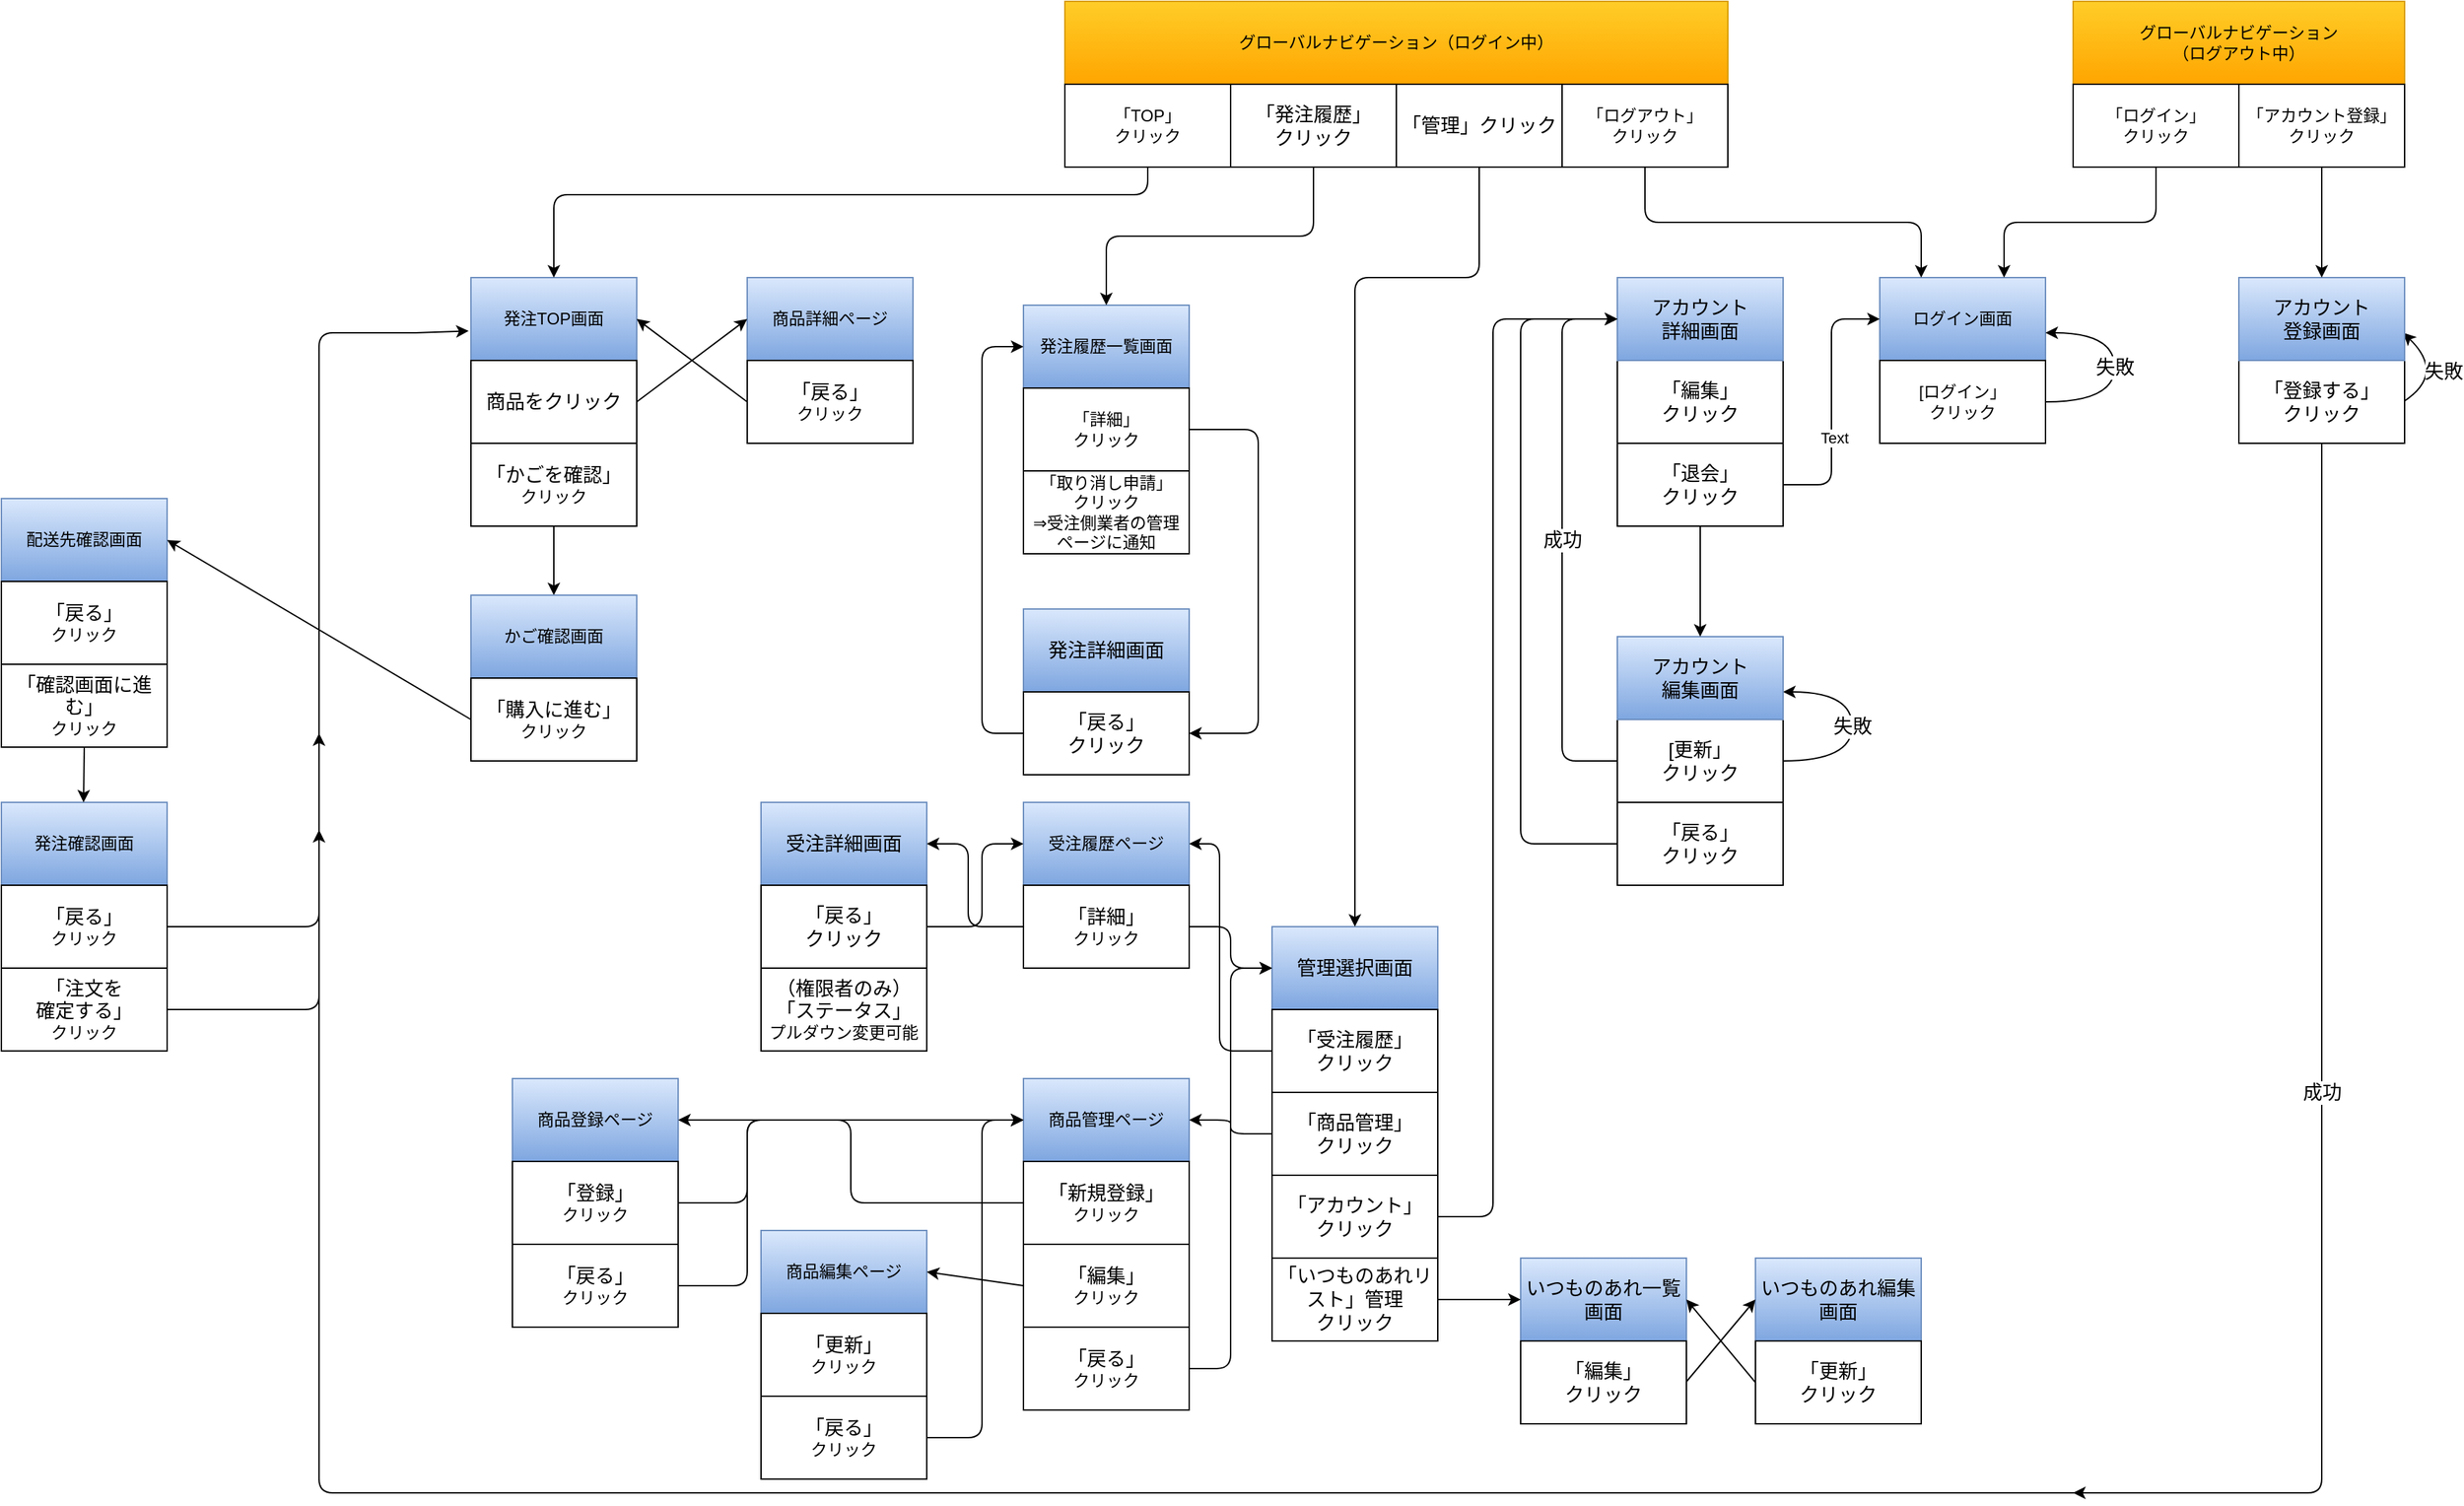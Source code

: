 <mxfile>
    <diagram id="MjmMw98HuR0RER6gY7It" name="ページ1">
        <mxGraphModel dx="1882" dy="430" grid="1" gridSize="10" guides="1" tooltips="1" connect="1" arrows="1" fold="1" page="1" pageScale="1" pageWidth="1169" pageHeight="827" background="none" math="0" shadow="0">
            <root>
                <mxCell id="0"/>
                <mxCell id="1" parent="0"/>
                <mxCell id="83" value="" style="edgeStyle=elbowEdgeStyle;elbow=horizontal;endArrow=none;html=1;fontSize=14;startArrow=none;" parent="1" edge="1">
                    <mxGeometry width="50" height="50" relative="1" as="geometry">
                        <mxPoint x="910" y="1120" as="sourcePoint"/>
                        <mxPoint x="-320" y="280" as="targetPoint"/>
                        <Array as="points">
                            <mxPoint x="-390" y="740"/>
                            <mxPoint x="-400" y="290"/>
                            <mxPoint x="-390" y="500"/>
                        </Array>
                    </mxGeometry>
                </mxCell>
                <mxCell id="2" value="グローバルナビゲーション（ログイン中）" style="rounded=0;whiteSpace=wrap;html=1;fillColor=#ffcd28;strokeColor=#d79b00;gradientColor=#ffa500;" parent="1" vertex="1">
                    <mxGeometry x="150" y="40" width="480" height="60" as="geometry"/>
                </mxCell>
                <mxCell id="3" value="「TOP」&lt;br&gt;クリック" style="rounded=0;whiteSpace=wrap;html=1;" parent="1" vertex="1">
                    <mxGeometry x="150" y="100" width="120" height="60" as="geometry"/>
                </mxCell>
                <mxCell id="6" value="「ログアウト」&lt;br&gt;クリック" style="rounded=0;whiteSpace=wrap;html=1;" parent="1" vertex="1">
                    <mxGeometry x="510" y="100" width="120" height="60" as="geometry"/>
                </mxCell>
                <mxCell id="7" value="グローバルナビゲーション&lt;br&gt;（ログアウト中）" style="rounded=0;whiteSpace=wrap;html=1;fillColor=#ffcd28;gradientColor=#ffa500;strokeColor=#d79b00;" parent="1" vertex="1">
                    <mxGeometry x="880" y="40" width="240" height="60" as="geometry"/>
                </mxCell>
                <mxCell id="8" value="「アカウント登録」&lt;br&gt;クリック" style="rounded=0;whiteSpace=wrap;html=1;" parent="1" vertex="1">
                    <mxGeometry x="1000" y="100" width="120" height="60" as="geometry"/>
                </mxCell>
                <mxCell id="9" value="「ログイン」&lt;br&gt;クリック" style="rounded=0;whiteSpace=wrap;html=1;" parent="1" vertex="1">
                    <mxGeometry x="880" y="100" width="120" height="60" as="geometry"/>
                </mxCell>
                <mxCell id="11" value="発注TOP画面" style="rounded=0;whiteSpace=wrap;html=1;fillColor=#dae8fc;gradientColor=#7ea6e0;strokeColor=#6c8ebf;" parent="1" vertex="1">
                    <mxGeometry x="-280" y="240" width="120" height="60" as="geometry"/>
                </mxCell>
                <mxCell id="12" value="&lt;span style=&quot;font-size: 14px&quot;&gt;商品をクリック&lt;/span&gt;" style="rounded=0;whiteSpace=wrap;html=1;" parent="1" vertex="1">
                    <mxGeometry x="-280" y="300" width="120" height="60" as="geometry"/>
                </mxCell>
                <mxCell id="15" value="ログイン画面" style="rounded=0;whiteSpace=wrap;html=1;fillColor=#dae8fc;gradientColor=#7ea6e0;strokeColor=#6c8ebf;" parent="1" vertex="1">
                    <mxGeometry x="740" y="240" width="120" height="60" as="geometry"/>
                </mxCell>
                <mxCell id="16" value="[ログイン」&lt;br&gt;クリック" style="rounded=0;whiteSpace=wrap;html=1;" parent="1" vertex="1">
                    <mxGeometry x="740" y="300" width="120" height="60" as="geometry"/>
                </mxCell>
                <mxCell id="18" value="" style="edgeStyle=elbowEdgeStyle;elbow=vertical;endArrow=classic;html=1;entryX=0.75;entryY=0;entryDx=0;entryDy=0;exitX=0.5;exitY=1;exitDx=0;exitDy=0;" parent="1" source="9" target="15" edge="1">
                    <mxGeometry width="50" height="50" relative="1" as="geometry">
                        <mxPoint x="780" y="390" as="sourcePoint"/>
                        <mxPoint x="830" y="340" as="targetPoint"/>
                    </mxGeometry>
                </mxCell>
                <mxCell id="21" value="" style="edgeStyle=elbowEdgeStyle;elbow=vertical;endArrow=classic;html=1;entryX=0.25;entryY=0;entryDx=0;entryDy=0;exitX=0.5;exitY=1;exitDx=0;exitDy=0;" parent="1" source="6" target="15" edge="1">
                    <mxGeometry width="50" height="50" relative="1" as="geometry">
                        <mxPoint x="780" y="390" as="sourcePoint"/>
                        <mxPoint x="830" y="340" as="targetPoint"/>
                    </mxGeometry>
                </mxCell>
                <mxCell id="22" value="&lt;font style=&quot;font-size: 14px&quot;&gt;失敗&lt;/font&gt;" style="curved=1;endArrow=classic;html=1;" parent="1" edge="1">
                    <mxGeometry width="50" height="50" relative="1" as="geometry">
                        <mxPoint x="670" y="590" as="sourcePoint"/>
                        <mxPoint x="670" y="540" as="targetPoint"/>
                        <Array as="points">
                            <mxPoint x="720" y="590"/>
                            <mxPoint x="720" y="540"/>
                            <mxPoint x="670" y="540"/>
                        </Array>
                    </mxGeometry>
                </mxCell>
                <mxCell id="24" value="&lt;font style=&quot;font-size: 14px&quot;&gt;失敗&lt;/font&gt;" style="curved=1;endArrow=classic;html=1;" parent="1" edge="1">
                    <mxGeometry width="50" height="50" relative="1" as="geometry">
                        <mxPoint x="860" y="330" as="sourcePoint"/>
                        <mxPoint x="860" y="280" as="targetPoint"/>
                        <Array as="points">
                            <mxPoint x="910" y="330"/>
                            <mxPoint x="910" y="280"/>
                            <mxPoint x="860" y="280"/>
                        </Array>
                    </mxGeometry>
                </mxCell>
                <mxCell id="25" value="&lt;font style=&quot;font-size: 14px&quot;&gt;失敗&lt;/font&gt;" style="curved=1;endArrow=classic;html=1;" parent="1" edge="1">
                    <mxGeometry width="50" height="50" relative="1" as="geometry">
                        <mxPoint x="1119" y="330" as="sourcePoint"/>
                        <mxPoint x="1119" y="280" as="targetPoint"/>
                        <Array as="points">
                            <mxPoint x="1150" y="310"/>
                            <mxPoint x="1119" y="280"/>
                        </Array>
                    </mxGeometry>
                </mxCell>
                <mxCell id="26" value="「登録する」&lt;br&gt;クリック" style="rounded=0;whiteSpace=wrap;html=1;fontSize=14;" parent="1" vertex="1">
                    <mxGeometry x="1000" y="300" width="120" height="60" as="geometry"/>
                </mxCell>
                <mxCell id="27" value="アカウント&lt;br&gt;登録画面" style="rounded=0;whiteSpace=wrap;html=1;fontSize=14;fillColor=#dae8fc;gradientColor=#7ea6e0;strokeColor=#6c8ebf;" parent="1" vertex="1">
                    <mxGeometry x="1000" y="240" width="120" height="60" as="geometry"/>
                </mxCell>
                <mxCell id="29" value="" style="endArrow=classic;html=1;fontSize=14;exitX=0.5;exitY=1;exitDx=0;exitDy=0;entryX=0.5;entryY=0;entryDx=0;entryDy=0;" parent="1" source="8" target="27" edge="1">
                    <mxGeometry width="50" height="50" relative="1" as="geometry">
                        <mxPoint x="990" y="380" as="sourcePoint"/>
                        <mxPoint x="1040" y="330" as="targetPoint"/>
                    </mxGeometry>
                </mxCell>
                <mxCell id="34" value="成功" style="edgeStyle=elbowEdgeStyle;elbow=horizontal;endArrow=classic;html=1;fontSize=14;exitX=0.5;exitY=1;exitDx=0;exitDy=0;" parent="1" source="26" edge="1">
                    <mxGeometry width="50" height="50" relative="1" as="geometry">
                        <mxPoint x="850" y="580" as="sourcePoint"/>
                        <mxPoint x="880" y="1120" as="targetPoint"/>
                        <Array as="points">
                            <mxPoint x="1060" y="830"/>
                            <mxPoint x="1060" y="720"/>
                        </Array>
                    </mxGeometry>
                </mxCell>
                <mxCell id="36" value="「編集」&lt;br&gt;クリック" style="rounded=0;whiteSpace=wrap;html=1;fontSize=14;" parent="1" vertex="1">
                    <mxGeometry x="550" y="300" width="120" height="60" as="geometry"/>
                </mxCell>
                <mxCell id="37" value="アカウント&lt;br&gt;詳細画面" style="rounded=0;whiteSpace=wrap;html=1;fontSize=14;fillColor=#dae8fc;strokeColor=#6c8ebf;gradientColor=#7ea6e0;" parent="1" vertex="1">
                    <mxGeometry x="550" y="240" width="120" height="60" as="geometry"/>
                </mxCell>
                <mxCell id="38" value="[更新」&lt;br&gt;クリック" style="rounded=0;whiteSpace=wrap;html=1;fontSize=14;" parent="1" vertex="1">
                    <mxGeometry x="550" y="560" width="120" height="60" as="geometry"/>
                </mxCell>
                <mxCell id="39" value="アカウント&lt;br&gt;編集画面" style="rounded=0;whiteSpace=wrap;html=1;fontSize=14;fillColor=#dae8fc;gradientColor=#7ea6e0;strokeColor=#6c8ebf;" parent="1" vertex="1">
                    <mxGeometry x="550" y="500" width="120" height="60" as="geometry"/>
                </mxCell>
                <mxCell id="40" value="「戻る」&lt;br&gt;クリック" style="rounded=0;whiteSpace=wrap;html=1;fontSize=14;" parent="1" vertex="1">
                    <mxGeometry x="550" y="620" width="120" height="60" as="geometry"/>
                </mxCell>
                <mxCell id="41" value="" style="endArrow=classic;html=1;fontSize=14;exitX=0.5;exitY=1;exitDx=0;exitDy=0;entryX=0.5;entryY=0;entryDx=0;entryDy=0;" parent="1" source="mN-mmOCK-x9OEGZpuf1X-58" target="39" edge="1">
                    <mxGeometry width="50" height="50" relative="1" as="geometry">
                        <mxPoint x="610" y="440" as="sourcePoint"/>
                        <mxPoint x="660" y="370" as="targetPoint"/>
                    </mxGeometry>
                </mxCell>
                <mxCell id="43" value="" style="edgeStyle=elbowEdgeStyle;elbow=horizontal;endArrow=classic;html=1;fontSize=14;exitX=0;exitY=0.5;exitDx=0;exitDy=0;entryX=0;entryY=0.5;entryDx=0;entryDy=0;" parent="1" source="40" target="37" edge="1">
                    <mxGeometry width="50" height="50" relative="1" as="geometry">
                        <mxPoint x="610" y="340" as="sourcePoint"/>
                        <mxPoint x="660" y="290" as="targetPoint"/>
                        <Array as="points">
                            <mxPoint x="480" y="420"/>
                        </Array>
                    </mxGeometry>
                </mxCell>
                <mxCell id="44" value="成功" style="edgeStyle=elbowEdgeStyle;elbow=horizontal;endArrow=classic;html=1;fontSize=14;entryX=0;entryY=0.5;entryDx=0;entryDy=0;exitX=0;exitY=0.5;exitDx=0;exitDy=0;" parent="1" source="38" target="37" edge="1">
                    <mxGeometry width="50" height="50" relative="1" as="geometry">
                        <mxPoint x="610" y="340" as="sourcePoint"/>
                        <mxPoint x="660" y="290" as="targetPoint"/>
                        <Array as="points">
                            <mxPoint x="510" y="390"/>
                        </Array>
                    </mxGeometry>
                </mxCell>
                <mxCell id="mN-mmOCK-x9OEGZpuf1X-46" value="発注詳細画面" style="rounded=0;whiteSpace=wrap;html=1;fontSize=14;fillColor=#dae8fc;gradientColor=#7ea6e0;strokeColor=#6c8ebf;" parent="1" vertex="1">
                    <mxGeometry x="120" y="480" width="120" height="60" as="geometry"/>
                </mxCell>
                <mxCell id="mN-mmOCK-x9OEGZpuf1X-47" value="「戻る」&lt;br&gt;クリック" style="rounded=0;whiteSpace=wrap;html=1;fontSize=14;" parent="1" vertex="1">
                    <mxGeometry x="120" y="540" width="120" height="60" as="geometry"/>
                </mxCell>
                <mxCell id="mN-mmOCK-x9OEGZpuf1X-53" value="管理選択画面" style="rounded=0;whiteSpace=wrap;html=1;fontSize=14;fillColor=#dae8fc;gradientColor=#7ea6e0;strokeColor=#6c8ebf;" parent="1" vertex="1">
                    <mxGeometry x="300" y="710" width="120" height="60" as="geometry"/>
                </mxCell>
                <mxCell id="mN-mmOCK-x9OEGZpuf1X-58" value="「退会」&lt;br&gt;クリック" style="rounded=0;whiteSpace=wrap;html=1;fontSize=14;" parent="1" vertex="1">
                    <mxGeometry x="550" y="360" width="120" height="60" as="geometry"/>
                </mxCell>
                <mxCell id="mN-mmOCK-x9OEGZpuf1X-59" value="" style="edgeStyle=elbowEdgeStyle;elbow=horizontal;endArrow=classic;html=1;fontSize=14;entryX=0;entryY=0.5;entryDx=0;entryDy=0;exitX=1;exitY=0.5;exitDx=0;exitDy=0;" parent="1" source="mN-mmOCK-x9OEGZpuf1X-58" target="15" edge="1">
                    <mxGeometry width="50" height="50" relative="1" as="geometry">
                        <mxPoint x="710" y="460" as="sourcePoint"/>
                        <mxPoint x="760" y="410" as="targetPoint"/>
                    </mxGeometry>
                </mxCell>
                <mxCell id="56" value="Text" style="edgeLabel;html=1;align=center;verticalAlign=middle;resizable=0;points=[];" parent="mN-mmOCK-x9OEGZpuf1X-59" vertex="1" connectable="0">
                    <mxGeometry x="-0.267" y="-2" relative="1" as="geometry">
                        <mxPoint as="offset"/>
                    </mxGeometry>
                </mxCell>
                <mxCell id="mN-mmOCK-x9OEGZpuf1X-61" value="「管理」クリック" style="rounded=0;whiteSpace=wrap;html=1;fontSize=14;" parent="1" vertex="1">
                    <mxGeometry x="390" y="100" width="120" height="60" as="geometry"/>
                </mxCell>
                <mxCell id="mN-mmOCK-x9OEGZpuf1X-68" value="" style="edgeStyle=elbowEdgeStyle;elbow=vertical;endArrow=classic;html=1;fontSize=14;entryX=0.5;entryY=0;entryDx=0;entryDy=0;exitX=0.5;exitY=1;exitDx=0;exitDy=0;" parent="1" source="mN-mmOCK-x9OEGZpuf1X-61" target="mN-mmOCK-x9OEGZpuf1X-53" edge="1">
                    <mxGeometry width="50" height="50" relative="1" as="geometry">
                        <mxPoint x="90" y="450" as="sourcePoint"/>
                        <mxPoint x="140" y="400" as="targetPoint"/>
                        <Array as="points">
                            <mxPoint x="420" y="240"/>
                        </Array>
                    </mxGeometry>
                </mxCell>
                <mxCell id="mN-mmOCK-x9OEGZpuf1X-69" value="" style="edgeStyle=elbowEdgeStyle;elbow=vertical;endArrow=classic;html=1;fontSize=14;entryX=0.5;entryY=0;entryDx=0;entryDy=0;exitX=0.5;exitY=1;exitDx=0;exitDy=0;startArrow=none;" parent="1" source="3" target="11" edge="1">
                    <mxGeometry width="50" height="50" relative="1" as="geometry">
                        <mxPoint x="300" y="160" as="sourcePoint"/>
                        <mxPoint x="230" y="240" as="targetPoint"/>
                        <Array as="points">
                            <mxPoint x="50" y="180"/>
                        </Array>
                    </mxGeometry>
                </mxCell>
                <mxCell id="50" value="発注履歴一覧画面" style="rounded=0;whiteSpace=wrap;html=1;fillColor=#dae8fc;gradientColor=#7ea6e0;strokeColor=#6c8ebf;" parent="1" vertex="1">
                    <mxGeometry x="120" y="260" width="120" height="60" as="geometry"/>
                </mxCell>
                <mxCell id="53" value="「詳細」&lt;br&gt;クリック" style="rounded=0;whiteSpace=wrap;html=1;" parent="1" vertex="1">
                    <mxGeometry x="120" y="320" width="120" height="60" as="geometry"/>
                </mxCell>
                <mxCell id="58" value="「商品管理」&lt;br&gt;クリック" style="rounded=0;whiteSpace=wrap;html=1;fontSize=14;" parent="1" vertex="1">
                    <mxGeometry x="300" y="830" width="120" height="60" as="geometry"/>
                </mxCell>
                <mxCell id="59" value="「アカウント」&lt;br&gt;クリック" style="rounded=0;whiteSpace=wrap;html=1;fontSize=14;" parent="1" vertex="1">
                    <mxGeometry x="300" y="890" width="120" height="60" as="geometry"/>
                </mxCell>
                <mxCell id="60" value="" style="edgeStyle=elbowEdgeStyle;elbow=horizontal;endArrow=classic;html=1;exitX=1;exitY=0.5;exitDx=0;exitDy=0;entryX=0;entryY=0.5;entryDx=0;entryDy=0;" parent="1" source="59" target="37" edge="1">
                    <mxGeometry width="50" height="50" relative="1" as="geometry">
                        <mxPoint x="440" y="460" as="sourcePoint"/>
                        <mxPoint x="490" y="410" as="targetPoint"/>
                        <Array as="points">
                            <mxPoint x="460" y="390"/>
                        </Array>
                    </mxGeometry>
                </mxCell>
                <mxCell id="61" value="「受注履歴」&lt;br&gt;クリック" style="rounded=0;whiteSpace=wrap;html=1;fontSize=14;" parent="1" vertex="1">
                    <mxGeometry x="300" y="770" width="120" height="60" as="geometry"/>
                </mxCell>
                <mxCell id="63" value="&lt;span style=&quot;font-size: 14px&quot;&gt;「かごを確認」&lt;br&gt;&lt;/span&gt;クリック" style="rounded=0;whiteSpace=wrap;html=1;" parent="1" vertex="1">
                    <mxGeometry x="-280" y="360" width="120" height="60" as="geometry"/>
                </mxCell>
                <mxCell id="64" value="発注確認画面" style="rounded=0;whiteSpace=wrap;html=1;fillColor=#dae8fc;gradientColor=#7ea6e0;strokeColor=#6c8ebf;" parent="1" vertex="1">
                    <mxGeometry x="-620" y="620" width="120" height="60" as="geometry"/>
                </mxCell>
                <mxCell id="72" value="" style="endArrow=classic;html=1;exitX=0.5;exitY=1;exitDx=0;exitDy=0;" parent="1" source="63" edge="1">
                    <mxGeometry width="50" height="50" relative="1" as="geometry">
                        <mxPoint x="-220.5" y="530" as="sourcePoint"/>
                        <mxPoint x="-220" y="470" as="targetPoint"/>
                    </mxGeometry>
                </mxCell>
                <mxCell id="73" value="" style="edgeStyle=segmentEdgeStyle;endArrow=classic;html=1;exitX=1;exitY=0.5;exitDx=0;exitDy=0;" parent="1" source="65" edge="1">
                    <mxGeometry width="50" height="50" relative="1" as="geometry">
                        <mxPoint x="-280" y="780" as="sourcePoint"/>
                        <mxPoint x="-390" y="640" as="targetPoint"/>
                    </mxGeometry>
                </mxCell>
                <mxCell id="mN-mmOCK-x9OEGZpuf1X-60" value="「発注履歴」&lt;br&gt;クリック" style="rounded=0;whiteSpace=wrap;html=1;fontSize=14;" parent="1" vertex="1">
                    <mxGeometry x="270" y="100" width="120" height="60" as="geometry"/>
                </mxCell>
                <mxCell id="75" value="" style="edgeStyle=elbowEdgeStyle;elbow=vertical;endArrow=classic;html=1;fontSize=14;entryX=0.5;entryY=0;entryDx=0;entryDy=0;exitX=0.5;exitY=1;exitDx=0;exitDy=0;startArrow=none;" parent="1" source="mN-mmOCK-x9OEGZpuf1X-60" target="50" edge="1">
                    <mxGeometry width="50" height="50" relative="1" as="geometry">
                        <mxPoint x="220" y="170" as="sourcePoint"/>
                        <mxPoint x="-210" y="250" as="targetPoint"/>
                        <Array as="points">
                            <mxPoint x="150" y="210"/>
                        </Array>
                    </mxGeometry>
                </mxCell>
                <mxCell id="76" value="商品詳細ページ" style="rounded=0;whiteSpace=wrap;html=1;fillColor=#dae8fc;gradientColor=#7ea6e0;strokeColor=#6c8ebf;" parent="1" vertex="1">
                    <mxGeometry x="-80" y="240" width="120" height="60" as="geometry"/>
                </mxCell>
                <mxCell id="77" value="&lt;span style=&quot;font-size: 14px&quot;&gt;「戻る」&lt;br&gt;&lt;/span&gt;クリック" style="rounded=0;whiteSpace=wrap;html=1;" parent="1" vertex="1">
                    <mxGeometry x="-80" y="300" width="120" height="60" as="geometry"/>
                </mxCell>
                <mxCell id="79" value="" style="endArrow=classic;html=1;exitX=1;exitY=0.5;exitDx=0;exitDy=0;" parent="1" source="12" edge="1">
                    <mxGeometry width="50" height="50" relative="1" as="geometry">
                        <mxPoint x="-100" y="550" as="sourcePoint"/>
                        <mxPoint x="-80" y="270" as="targetPoint"/>
                    </mxGeometry>
                </mxCell>
                <mxCell id="80" value="" style="endArrow=classic;html=1;exitX=0;exitY=0.5;exitDx=0;exitDy=0;entryX=1;entryY=0.5;entryDx=0;entryDy=0;" parent="1" source="77" target="11" edge="1">
                    <mxGeometry width="50" height="50" relative="1" as="geometry">
                        <mxPoint x="-150" y="280" as="sourcePoint"/>
                        <mxPoint x="-70" y="280" as="targetPoint"/>
                    </mxGeometry>
                </mxCell>
                <mxCell id="81" value="&lt;span style=&quot;font-size: 14px&quot;&gt;「戻る」&lt;br&gt;&lt;/span&gt;クリック" style="rounded=0;whiteSpace=wrap;html=1;" parent="1" vertex="1">
                    <mxGeometry x="-620" y="680" width="120" height="60" as="geometry"/>
                </mxCell>
                <mxCell id="65" value="&lt;span style=&quot;font-size: 14px&quot;&gt;「注文を&lt;br&gt;確定する」&lt;br&gt;&lt;/span&gt;クリック" style="rounded=0;whiteSpace=wrap;html=1;" parent="1" vertex="1">
                    <mxGeometry x="-620" y="740" width="120" height="60" as="geometry"/>
                </mxCell>
                <mxCell id="84" value="「取り消し申請」&lt;br&gt;クリック&lt;br&gt;⇒受注側業者の管理ページに通知" style="rounded=0;whiteSpace=wrap;html=1;" parent="1" vertex="1">
                    <mxGeometry x="120" y="380" width="120" height="60" as="geometry"/>
                </mxCell>
                <mxCell id="86" value="" style="edgeStyle=elbowEdgeStyle;elbow=vertical;endArrow=classic;html=1;entryX=1;entryY=0.5;entryDx=0;entryDy=0;exitX=1;exitY=0.5;exitDx=0;exitDy=0;" parent="1" source="53" target="mN-mmOCK-x9OEGZpuf1X-47" edge="1">
                    <mxGeometry width="50" height="50" relative="1" as="geometry">
                        <mxPoint x="50" y="530" as="sourcePoint"/>
                        <mxPoint x="100" y="480" as="targetPoint"/>
                        <Array as="points">
                            <mxPoint x="290" y="460"/>
                        </Array>
                    </mxGeometry>
                </mxCell>
                <mxCell id="87" value="" style="edgeStyle=elbowEdgeStyle;elbow=vertical;endArrow=classic;html=1;entryX=0;entryY=0.5;entryDx=0;entryDy=0;exitX=0;exitY=0.5;exitDx=0;exitDy=0;" parent="1" source="mN-mmOCK-x9OEGZpuf1X-47" target="50" edge="1">
                    <mxGeometry width="50" height="50" relative="1" as="geometry">
                        <mxPoint x="40" y="380" as="sourcePoint"/>
                        <mxPoint x="40" y="600" as="targetPoint"/>
                        <Array as="points">
                            <mxPoint x="90" y="490"/>
                        </Array>
                    </mxGeometry>
                </mxCell>
                <mxCell id="88" value="受注履歴ページ" style="rounded=0;whiteSpace=wrap;html=1;fillColor=#dae8fc;gradientColor=#7ea6e0;strokeColor=#6c8ebf;" parent="1" vertex="1">
                    <mxGeometry x="120" y="620" width="120" height="60" as="geometry"/>
                </mxCell>
                <mxCell id="89" value="&lt;span style=&quot;font-size: 14px&quot;&gt;（権限者のみ）「ステータス」&lt;br&gt;&lt;/span&gt;プルダウン変更可能" style="rounded=0;whiteSpace=wrap;html=1;" parent="1" vertex="1">
                    <mxGeometry x="-70" y="740" width="120" height="60" as="geometry"/>
                </mxCell>
                <mxCell id="90" value="商品管理ページ" style="rounded=0;whiteSpace=wrap;html=1;fillColor=#dae8fc;gradientColor=#7ea6e0;strokeColor=#6c8ebf;" parent="1" vertex="1">
                    <mxGeometry x="120" y="820" width="120" height="60" as="geometry"/>
                </mxCell>
                <mxCell id="91" value="&lt;span style=&quot;font-size: 14px&quot;&gt;「編集」&lt;br&gt;&lt;/span&gt;クリック" style="rounded=0;whiteSpace=wrap;html=1;" parent="1" vertex="1">
                    <mxGeometry x="120" y="940" width="120" height="60" as="geometry"/>
                </mxCell>
                <mxCell id="93" value="" style="edgeStyle=elbowEdgeStyle;elbow=horizontal;endArrow=classic;html=1;exitX=0;exitY=0.5;exitDx=0;exitDy=0;entryX=1;entryY=0.5;entryDx=0;entryDy=0;" parent="1" source="61" target="88" edge="1">
                    <mxGeometry width="50" height="50" relative="1" as="geometry">
                        <mxPoint x="291" y="800" as="sourcePoint"/>
                        <mxPoint x="231" y="650" as="targetPoint"/>
                        <Array as="points">
                            <mxPoint x="262" y="680"/>
                        </Array>
                    </mxGeometry>
                </mxCell>
                <mxCell id="94" value="" style="edgeStyle=elbowEdgeStyle;elbow=horizontal;endArrow=classic;html=1;entryX=1;entryY=0.5;entryDx=0;entryDy=0;exitX=0;exitY=0.5;exitDx=0;exitDy=0;" parent="1" source="58" target="90" edge="1">
                    <mxGeometry width="50" height="50" relative="1" as="geometry">
                        <mxPoint x="10" y="930" as="sourcePoint"/>
                        <mxPoint x="60" y="880" as="targetPoint"/>
                    </mxGeometry>
                </mxCell>
                <mxCell id="95" value="&lt;span style=&quot;font-size: 14px&quot;&gt;「詳細」&lt;br&gt;&lt;/span&gt;クリック" style="rounded=0;whiteSpace=wrap;html=1;" parent="1" vertex="1">
                    <mxGeometry x="120" y="680" width="120" height="60" as="geometry"/>
                </mxCell>
                <mxCell id="96" value="&lt;span style=&quot;font-size: 14px&quot;&gt;「戻る」&lt;br&gt;&lt;/span&gt;クリック" style="rounded=0;whiteSpace=wrap;html=1;" parent="1" vertex="1">
                    <mxGeometry x="120" y="1000" width="120" height="60" as="geometry"/>
                </mxCell>
                <mxCell id="98" value="" style="edgeStyle=elbowEdgeStyle;elbow=horizontal;endArrow=classic;html=1;exitX=1;exitY=0.5;exitDx=0;exitDy=0;entryX=0;entryY=0.5;entryDx=0;entryDy=0;" parent="1" source="95" target="mN-mmOCK-x9OEGZpuf1X-53" edge="1">
                    <mxGeometry width="50" height="50" relative="1" as="geometry">
                        <mxPoint x="330" y="930" as="sourcePoint"/>
                        <mxPoint x="380" y="880" as="targetPoint"/>
                    </mxGeometry>
                </mxCell>
                <mxCell id="99" value="" style="edgeStyle=elbowEdgeStyle;elbow=horizontal;endArrow=classic;html=1;entryX=0;entryY=0.5;entryDx=0;entryDy=0;exitX=1;exitY=0.5;exitDx=0;exitDy=0;" parent="1" source="96" target="mN-mmOCK-x9OEGZpuf1X-53" edge="1">
                    <mxGeometry width="50" height="50" relative="1" as="geometry">
                        <mxPoint x="240" y="1000" as="sourcePoint"/>
                        <mxPoint x="380" y="880" as="targetPoint"/>
                    </mxGeometry>
                </mxCell>
                <mxCell id="100" value="商品編集ページ" style="rounded=0;whiteSpace=wrap;html=1;fillColor=#dae8fc;gradientColor=#7ea6e0;strokeColor=#6c8ebf;" parent="1" vertex="1">
                    <mxGeometry x="-70" y="930" width="120" height="60" as="geometry"/>
                </mxCell>
                <mxCell id="101" value="&lt;span style=&quot;font-size: 14px&quot;&gt;「更新」&lt;br&gt;&lt;/span&gt;クリック" style="rounded=0;whiteSpace=wrap;html=1;" parent="1" vertex="1">
                    <mxGeometry x="-70" y="990" width="120" height="60" as="geometry"/>
                </mxCell>
                <mxCell id="102" value="&lt;span style=&quot;font-size: 14px&quot;&gt;「戻る」&lt;br&gt;&lt;/span&gt;クリック" style="rounded=0;whiteSpace=wrap;html=1;" parent="1" vertex="1">
                    <mxGeometry x="-70" y="1050" width="120" height="60" as="geometry"/>
                </mxCell>
                <mxCell id="104" value="" style="edgeStyle=elbowEdgeStyle;elbow=horizontal;endArrow=classic;html=1;exitX=1;exitY=0.5;exitDx=0;exitDy=0;entryX=0;entryY=0.5;entryDx=0;entryDy=0;" parent="1" source="102" target="90" edge="1">
                    <mxGeometry width="50" height="50" relative="1" as="geometry">
                        <mxPoint x="330" y="930" as="sourcePoint"/>
                        <mxPoint x="380" y="880" as="targetPoint"/>
                        <Array as="points">
                            <mxPoint x="90" y="920"/>
                        </Array>
                    </mxGeometry>
                </mxCell>
                <mxCell id="105" value="受注詳細画面" style="rounded=0;whiteSpace=wrap;html=1;fontSize=14;fillColor=#dae8fc;gradientColor=#7ea6e0;strokeColor=#6c8ebf;" parent="1" vertex="1">
                    <mxGeometry x="-70" y="620" width="120" height="60" as="geometry"/>
                </mxCell>
                <mxCell id="106" value="「戻る」&lt;br&gt;クリック" style="rounded=0;whiteSpace=wrap;html=1;fontSize=14;" parent="1" vertex="1">
                    <mxGeometry x="-70" y="680" width="120" height="60" as="geometry"/>
                </mxCell>
                <mxCell id="107" value="" style="edgeStyle=elbowEdgeStyle;elbow=horizontal;endArrow=classic;html=1;exitX=1;exitY=0.5;exitDx=0;exitDy=0;entryX=0;entryY=0.5;entryDx=0;entryDy=0;" parent="1" source="106" edge="1">
                    <mxGeometry width="50" height="50" relative="1" as="geometry">
                        <mxPoint x="30" y="770" as="sourcePoint"/>
                        <mxPoint x="120" y="650" as="targetPoint"/>
                        <Array as="points">
                            <mxPoint x="90" y="720"/>
                        </Array>
                    </mxGeometry>
                </mxCell>
                <mxCell id="109" value="" style="edgeStyle=elbowEdgeStyle;elbow=horizontal;endArrow=classic;html=1;entryX=1;entryY=0.5;entryDx=0;entryDy=0;exitX=0;exitY=0.5;exitDx=0;exitDy=0;" parent="1" source="95" target="105" edge="1">
                    <mxGeometry width="50" height="50" relative="1" as="geometry">
                        <mxPoint x="-40" y="850" as="sourcePoint"/>
                        <mxPoint x="10" y="800" as="targetPoint"/>
                        <Array as="points">
                            <mxPoint x="80" y="710"/>
                        </Array>
                    </mxGeometry>
                </mxCell>
                <mxCell id="110" value="&lt;span style=&quot;font-size: 14px&quot;&gt;「新規登録」&lt;br&gt;&lt;/span&gt;クリック" style="rounded=0;whiteSpace=wrap;html=1;" parent="1" vertex="1">
                    <mxGeometry x="120" y="880" width="120" height="60" as="geometry"/>
                </mxCell>
                <mxCell id="111" value="商品登録ページ" style="rounded=0;whiteSpace=wrap;html=1;fillColor=#dae8fc;gradientColor=#7ea6e0;strokeColor=#6c8ebf;" parent="1" vertex="1">
                    <mxGeometry x="-250" y="820" width="120" height="60" as="geometry"/>
                </mxCell>
                <mxCell id="112" value="&lt;span style=&quot;font-size: 14px&quot;&gt;「戻る」&lt;br&gt;&lt;/span&gt;クリック" style="rounded=0;whiteSpace=wrap;html=1;" parent="1" vertex="1">
                    <mxGeometry x="-250" y="940" width="120" height="60" as="geometry"/>
                </mxCell>
                <mxCell id="113" value="&lt;span style=&quot;font-size: 14px&quot;&gt;「登録」&lt;br&gt;&lt;/span&gt;クリック" style="rounded=0;whiteSpace=wrap;html=1;" parent="1" vertex="1">
                    <mxGeometry x="-250" y="880" width="120" height="60" as="geometry"/>
                </mxCell>
                <mxCell id="114" value="" style="edgeStyle=elbowEdgeStyle;elbow=vertical;endArrow=classic;html=1;entryX=1;entryY=0.5;entryDx=0;entryDy=0;exitX=0;exitY=0.5;exitDx=0;exitDy=0;" parent="1" source="110" target="111" edge="1">
                    <mxGeometry width="50" height="50" relative="1" as="geometry">
                        <mxPoint x="100" y="919" as="sourcePoint"/>
                        <mxPoint x="10" y="900" as="targetPoint"/>
                    </mxGeometry>
                </mxCell>
                <mxCell id="115" value="" style="edgeStyle=elbowEdgeStyle;elbow=horizontal;endArrow=classic;html=1;exitX=1;exitY=0.5;exitDx=0;exitDy=0;" parent="1" source="112" edge="1">
                    <mxGeometry width="50" height="50" relative="1" as="geometry">
                        <mxPoint x="-40" y="950" as="sourcePoint"/>
                        <mxPoint x="120" y="850" as="targetPoint"/>
                        <Array as="points">
                            <mxPoint x="-80" y="920"/>
                        </Array>
                    </mxGeometry>
                </mxCell>
                <mxCell id="116" value="" style="edgeStyle=elbowEdgeStyle;elbow=horizontal;endArrow=classic;html=1;exitX=1;exitY=0.5;exitDx=0;exitDy=0;entryX=0;entryY=0.5;entryDx=0;entryDy=0;" parent="1" source="113" target="90" edge="1">
                    <mxGeometry width="50" height="50" relative="1" as="geometry">
                        <mxPoint x="-120" y="980" as="sourcePoint"/>
                        <mxPoint x="130" y="860" as="targetPoint"/>
                        <Array as="points">
                            <mxPoint x="-80" y="880"/>
                        </Array>
                    </mxGeometry>
                </mxCell>
                <mxCell id="117" value="" style="endArrow=classic;html=1;entryX=1;entryY=0.5;entryDx=0;entryDy=0;exitX=0;exitY=0.5;exitDx=0;exitDy=0;" parent="1" source="91" target="100" edge="1">
                    <mxGeometry width="50" height="50" relative="1" as="geometry">
                        <mxPoint x="10" y="950" as="sourcePoint"/>
                        <mxPoint x="60" y="900" as="targetPoint"/>
                    </mxGeometry>
                </mxCell>
                <mxCell id="118" value="" style="endArrow=classic;html=1;entryX=-0.014;entryY=0.644;entryDx=0;entryDy=0;entryPerimeter=0;" parent="1" target="11" edge="1">
                    <mxGeometry width="50" height="50" relative="1" as="geometry">
                        <mxPoint x="-320" y="280" as="sourcePoint"/>
                        <mxPoint x="-290" y="300" as="targetPoint"/>
                    </mxGeometry>
                </mxCell>
                <mxCell id="119" value="" style="edgeStyle=segmentEdgeStyle;endArrow=classic;html=1;exitX=1;exitY=0.5;exitDx=0;exitDy=0;" parent="1" source="81" edge="1">
                    <mxGeometry width="50" height="50" relative="1" as="geometry">
                        <mxPoint x="-280" y="710" as="sourcePoint"/>
                        <mxPoint x="-390" y="570" as="targetPoint"/>
                    </mxGeometry>
                </mxCell>
                <mxCell id="123" value="配送先確認画面" style="rounded=0;whiteSpace=wrap;html=1;fillColor=#dae8fc;gradientColor=#7ea6e0;strokeColor=#6c8ebf;" parent="1" vertex="1">
                    <mxGeometry x="-620" y="400" width="120" height="60" as="geometry"/>
                </mxCell>
                <mxCell id="124" value="&lt;span style=&quot;font-size: 14px&quot;&gt;「戻る」&lt;br&gt;&lt;/span&gt;クリック" style="rounded=0;whiteSpace=wrap;html=1;" parent="1" vertex="1">
                    <mxGeometry x="-620" y="460" width="120" height="60" as="geometry"/>
                </mxCell>
                <mxCell id="125" value="" style="endArrow=classic;html=1;" parent="1" edge="1">
                    <mxGeometry width="50" height="50" relative="1" as="geometry">
                        <mxPoint x="-560" y="580" as="sourcePoint"/>
                        <mxPoint x="-560.5" y="620" as="targetPoint"/>
                    </mxGeometry>
                </mxCell>
                <mxCell id="126" value="かご確認画面" style="rounded=0;whiteSpace=wrap;html=1;fillColor=#dae8fc;gradientColor=#7ea6e0;strokeColor=#6c8ebf;" parent="1" vertex="1">
                    <mxGeometry x="-280" y="470" width="120" height="60" as="geometry"/>
                </mxCell>
                <mxCell id="127" value="&lt;span style=&quot;font-size: 14px&quot;&gt;「購入に進む」&lt;br&gt;&lt;/span&gt;クリック" style="rounded=0;whiteSpace=wrap;html=1;" parent="1" vertex="1">
                    <mxGeometry x="-280" y="530" width="120" height="60" as="geometry"/>
                </mxCell>
                <mxCell id="129" value="" style="endArrow=classic;html=1;entryX=1;entryY=0.5;entryDx=0;entryDy=0;exitX=0;exitY=0.5;exitDx=0;exitDy=0;" parent="1" source="127" target="123" edge="1">
                    <mxGeometry width="50" height="50" relative="1" as="geometry">
                        <mxPoint x="-420" y="650" as="sourcePoint"/>
                        <mxPoint x="-370" y="600" as="targetPoint"/>
                    </mxGeometry>
                </mxCell>
                <mxCell id="130" value="&lt;span style=&quot;font-size: 14px&quot;&gt;「確認画面に進む」&lt;br&gt;&lt;/span&gt;クリック" style="rounded=0;whiteSpace=wrap;html=1;" parent="1" vertex="1">
                    <mxGeometry x="-620" y="520" width="120" height="60" as="geometry"/>
                </mxCell>
                <mxCell id="131" value="「いつものあれリスト」管理&lt;br&gt;クリック" style="rounded=0;whiteSpace=wrap;html=1;fontSize=14;" vertex="1" parent="1">
                    <mxGeometry x="300" y="950" width="120" height="60" as="geometry"/>
                </mxCell>
                <mxCell id="132" value="いつものあれ編集画面" style="rounded=0;whiteSpace=wrap;html=1;fontSize=14;fillColor=#dae8fc;gradientColor=#7ea6e0;strokeColor=#6c8ebf;" vertex="1" parent="1">
                    <mxGeometry x="650" y="950" width="120" height="60" as="geometry"/>
                </mxCell>
                <mxCell id="133" value="「更新」&lt;br&gt;クリック" style="rounded=0;whiteSpace=wrap;html=1;fontSize=14;" vertex="1" parent="1">
                    <mxGeometry x="650" y="1010" width="120" height="60" as="geometry"/>
                </mxCell>
                <mxCell id="134" value="いつものあれ一覧画面" style="rounded=0;whiteSpace=wrap;html=1;fontSize=14;fillColor=#dae8fc;gradientColor=#7ea6e0;strokeColor=#6c8ebf;" vertex="1" parent="1">
                    <mxGeometry x="480" y="950" width="120" height="60" as="geometry"/>
                </mxCell>
                <mxCell id="135" value="「編集」&lt;br&gt;クリック" style="rounded=0;whiteSpace=wrap;html=1;fontSize=14;" vertex="1" parent="1">
                    <mxGeometry x="480" y="1010" width="120" height="60" as="geometry"/>
                </mxCell>
                <mxCell id="136" value="" style="endArrow=classic;html=1;entryX=0;entryY=0.5;entryDx=0;entryDy=0;exitX=1;exitY=0.5;exitDx=0;exitDy=0;" edge="1" parent="1" source="131" target="134">
                    <mxGeometry width="50" height="50" relative="1" as="geometry">
                        <mxPoint x="420" y="985" as="sourcePoint"/>
                        <mxPoint x="470" y="935" as="targetPoint"/>
                    </mxGeometry>
                </mxCell>
                <mxCell id="137" value="" style="endArrow=classic;html=1;entryX=0;entryY=0.5;entryDx=0;entryDy=0;exitX=1;exitY=0.5;exitDx=0;exitDy=0;" edge="1" parent="1" target="132">
                    <mxGeometry width="50" height="50" relative="1" as="geometry">
                        <mxPoint x="600" y="1039.5" as="sourcePoint"/>
                        <mxPoint x="660" y="1039.5" as="targetPoint"/>
                    </mxGeometry>
                </mxCell>
                <mxCell id="138" value="" style="endArrow=classic;html=1;entryX=1;entryY=0.5;entryDx=0;entryDy=0;exitX=0;exitY=0.5;exitDx=0;exitDy=0;" edge="1" parent="1" source="133" target="134">
                    <mxGeometry width="50" height="50" relative="1" as="geometry">
                        <mxPoint x="610" y="1049.5" as="sourcePoint"/>
                        <mxPoint x="660" y="990" as="targetPoint"/>
                    </mxGeometry>
                </mxCell>
            </root>
        </mxGraphModel>
    </diagram>
</mxfile>